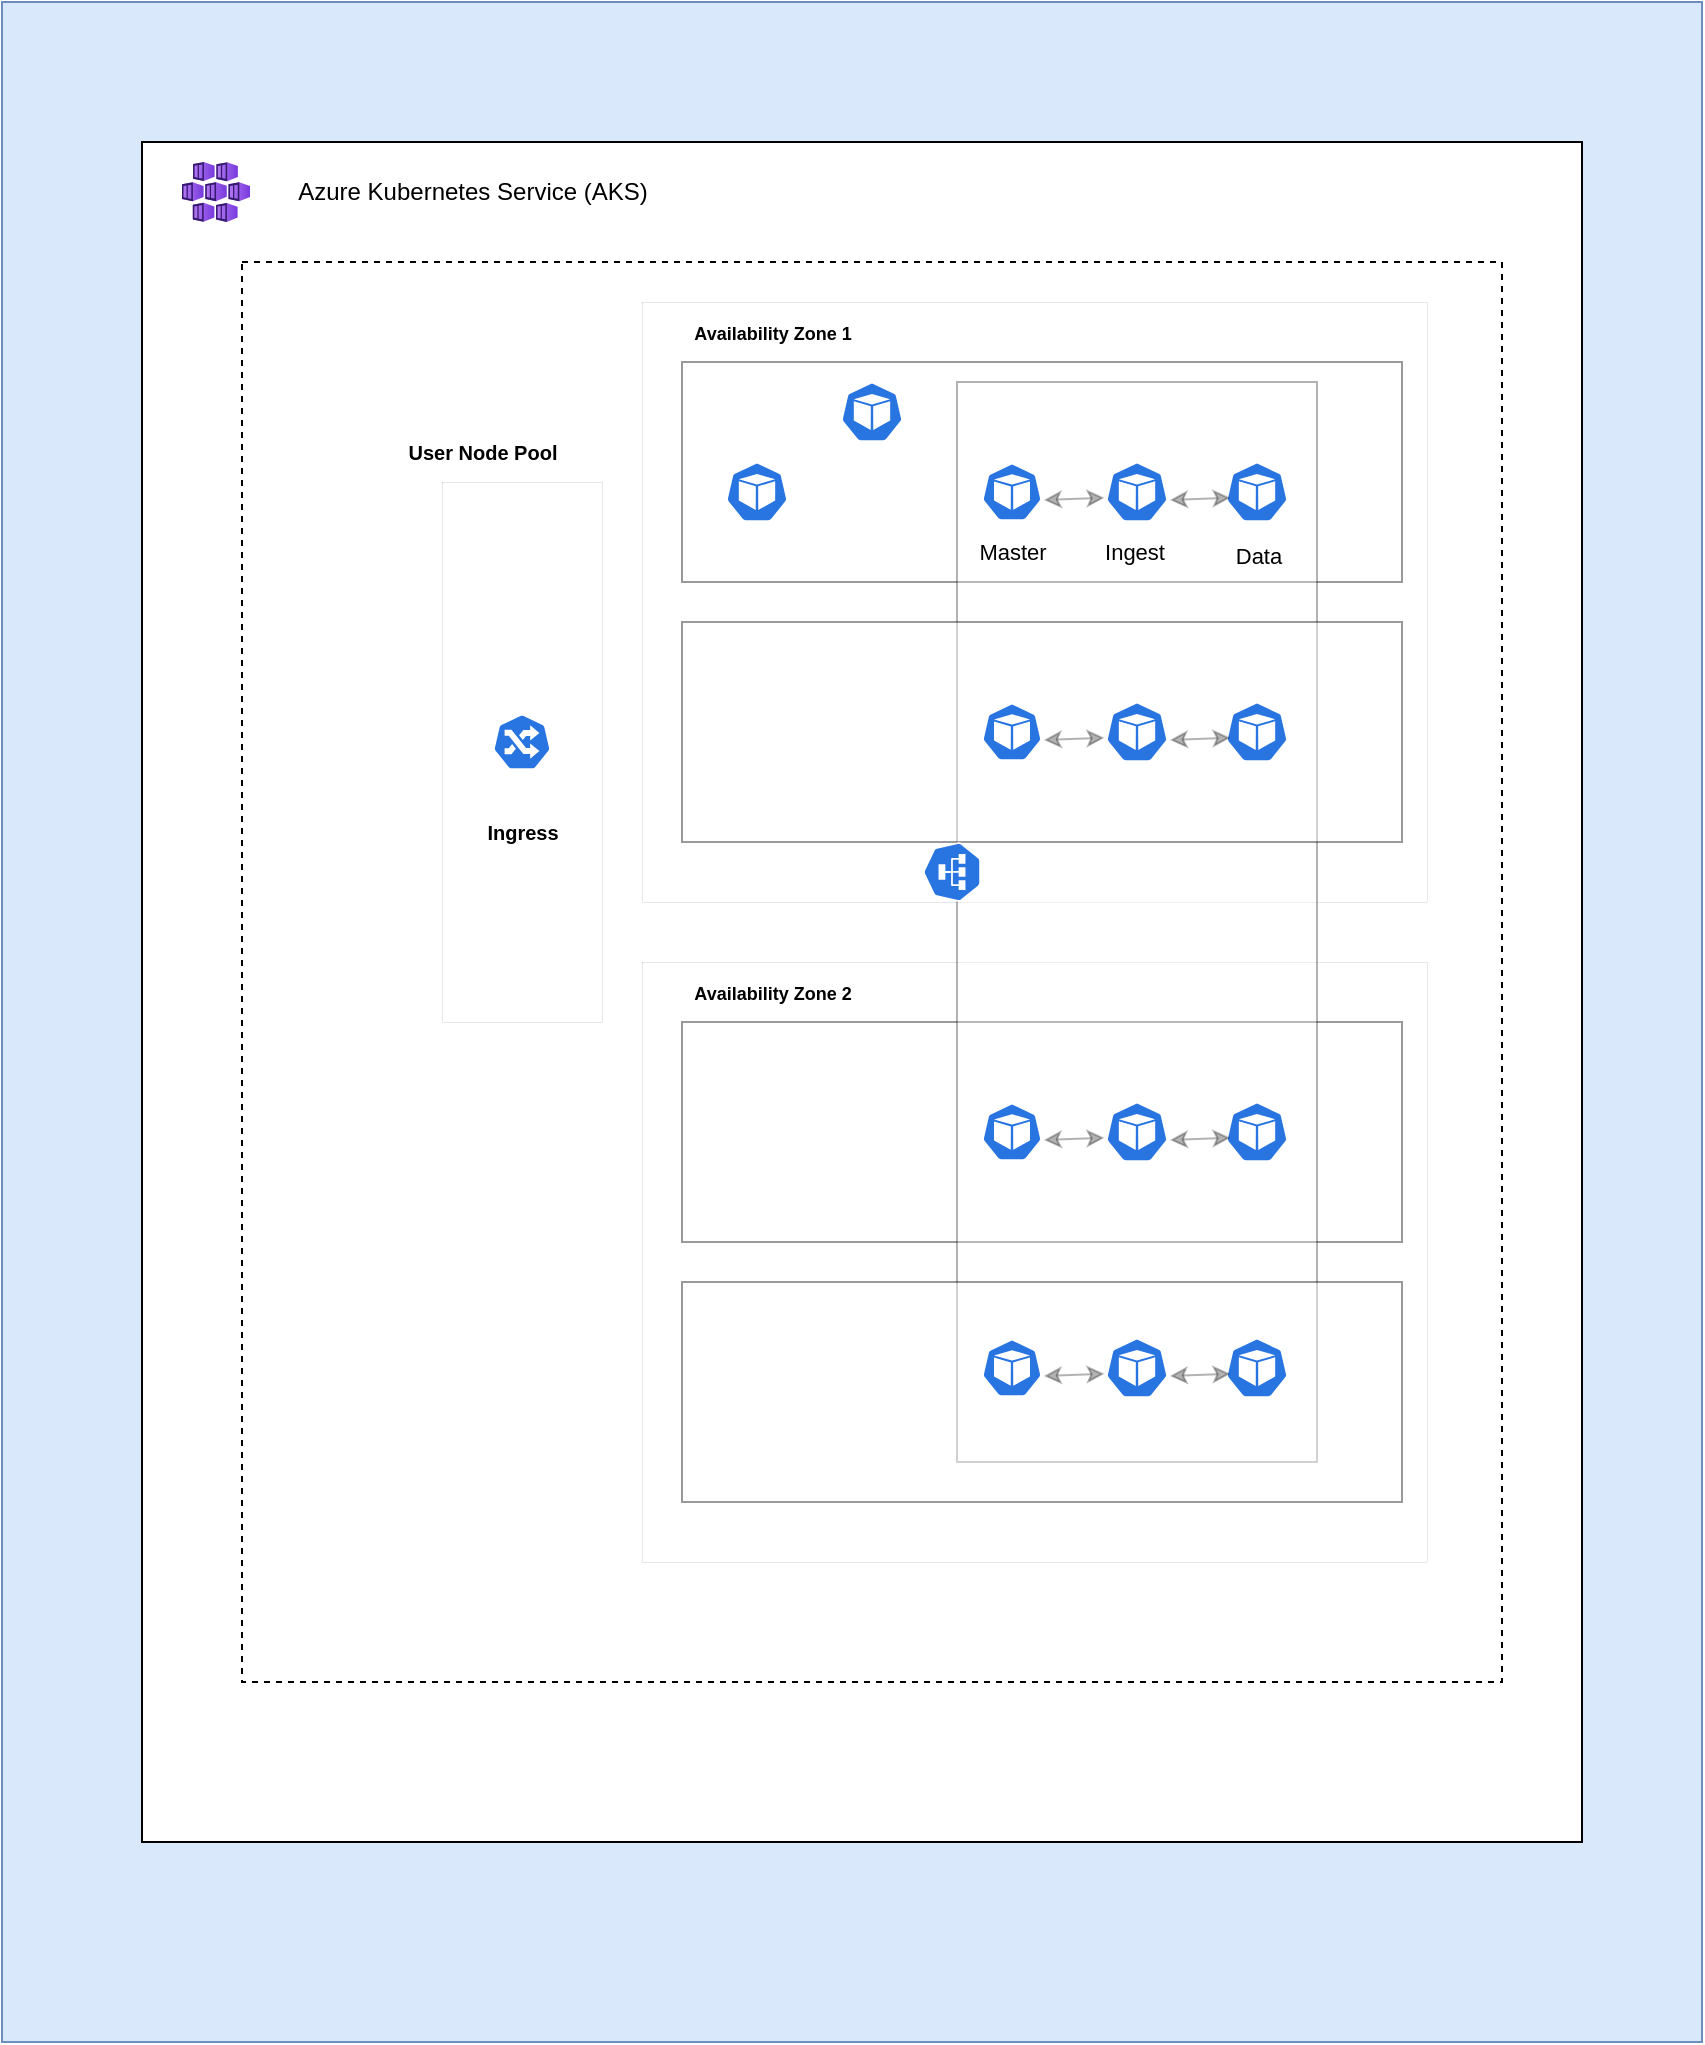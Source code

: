 <mxfile version="20.4.2" type="github">
  <diagram id="vE-s246k_aeRdo4_wEya" name="Page-1">
    <mxGraphModel dx="2003" dy="1708" grid="1" gridSize="10" guides="1" tooltips="1" connect="1" arrows="1" fold="1" page="1" pageScale="1" pageWidth="850" pageHeight="1100" math="0" shadow="0">
      <root>
        <mxCell id="0" />
        <mxCell id="1" parent="0" />
        <mxCell id="m1RIJeh8Od90vUy7fvxv-1" value="" style="rounded=0;whiteSpace=wrap;html=1;fillColor=#dae8fc;strokeColor=#6c8ebf;" parent="1" vertex="1">
          <mxGeometry x="-40" y="-70" width="850" height="1020" as="geometry" />
        </mxCell>
        <mxCell id="m1RIJeh8Od90vUy7fvxv-4" value="" style="rounded=0;whiteSpace=wrap;html=1;" parent="1" vertex="1">
          <mxGeometry x="30" width="720" height="850" as="geometry" />
        </mxCell>
        <mxCell id="m1RIJeh8Od90vUy7fvxv-7" value="" style="rounded=0;whiteSpace=wrap;html=1;dashed=1;" parent="1" vertex="1">
          <mxGeometry x="80" y="60" width="630" height="710" as="geometry" />
        </mxCell>
        <mxCell id="XqV5y8-OUDh3f7qE2_EZ-30" value="" style="rounded=0;whiteSpace=wrap;html=1;strokeWidth=0;" vertex="1" parent="1">
          <mxGeometry x="280" y="410" width="392.5" height="300" as="geometry" />
        </mxCell>
        <mxCell id="XqV5y8-OUDh3f7qE2_EZ-32" value="" style="rounded=0;whiteSpace=wrap;html=1;strokeWidth=1;opacity=40;" vertex="1" parent="1">
          <mxGeometry x="300" y="440" width="360" height="110" as="geometry" />
        </mxCell>
        <mxCell id="m1RIJeh8Od90vUy7fvxv-2" value="" style="rounded=0;whiteSpace=wrap;html=1;strokeWidth=0;" parent="1" vertex="1">
          <mxGeometry x="280" y="80" width="392.5" height="300" as="geometry" />
        </mxCell>
        <mxCell id="XqV5y8-OUDh3f7qE2_EZ-3" value="" style="rounded=0;whiteSpace=wrap;html=1;strokeWidth=1;opacity=40;" vertex="1" parent="1">
          <mxGeometry x="300" y="110" width="360" height="110" as="geometry" />
        </mxCell>
        <mxCell id="XqV5y8-OUDh3f7qE2_EZ-47" value="" style="rounded=0;whiteSpace=wrap;html=1;strokeWidth=1;fontSize=11;opacity=30;" vertex="1" parent="1">
          <mxGeometry x="437.5" y="120" width="180" height="540" as="geometry" />
        </mxCell>
        <mxCell id="m1RIJeh8Od90vUy7fvxv-5" value="" style="aspect=fixed;html=1;points=[];align=center;image;fontSize=12;image=img/lib/azure2/compute/Kubernetes_Services.svg;" parent="1" vertex="1">
          <mxGeometry x="50" y="10" width="34.01" height="30" as="geometry" />
        </mxCell>
        <mxCell id="m1RIJeh8Od90vUy7fvxv-8" value="User Node Pool" style="text;html=1;resizable=0;autosize=1;align=center;verticalAlign=middle;points=[];fillColor=none;strokeColor=none;rounded=0;fontSize=10;fontStyle=1" parent="1" vertex="1">
          <mxGeometry x="150" y="140" width="100" height="30" as="geometry" />
        </mxCell>
        <mxCell id="m1RIJeh8Od90vUy7fvxv-9" value="&lt;font style=&quot;font-size: 9px;&quot;&gt;&lt;b&gt;Availability Zone 1&lt;/b&gt;&lt;/font&gt;" style="text;html=1;resizable=0;autosize=1;align=center;verticalAlign=middle;points=[];fillColor=none;strokeColor=none;rounded=0;" parent="1" vertex="1">
          <mxGeometry x="295" y="80" width="100" height="30" as="geometry" />
        </mxCell>
        <mxCell id="m1RIJeh8Od90vUy7fvxv-14" value="" style="rounded=0;whiteSpace=wrap;html=1;fontSize=10;strokeWidth=0;" parent="1" vertex="1">
          <mxGeometry x="180" y="170" width="80" height="270" as="geometry" />
        </mxCell>
        <mxCell id="m1RIJeh8Od90vUy7fvxv-13" value="" style="sketch=0;html=1;dashed=0;whitespace=wrap;fillColor=#2875E2;strokeColor=#ffffff;points=[[0.005,0.63,0],[0.1,0.2,0],[0.9,0.2,0],[0.5,0,0],[0.995,0.63,0],[0.72,0.99,0],[0.5,1,0],[0.28,0.99,0]];shape=mxgraph.kubernetes.icon;prIcon=ing;fontSize=10;" parent="1" vertex="1">
          <mxGeometry x="205" y="286" width="30" height="28" as="geometry" />
        </mxCell>
        <mxCell id="m1RIJeh8Od90vUy7fvxv-15" value="Ingress" style="text;html=1;resizable=0;autosize=1;align=center;verticalAlign=middle;points=[];fillColor=none;strokeColor=none;rounded=0;fontSize=10;fontStyle=1" parent="1" vertex="1">
          <mxGeometry x="190" y="330" width="60" height="30" as="geometry" />
        </mxCell>
        <mxCell id="m1RIJeh8Od90vUy7fvxv-41" value="Azure Kubernetes Service (AKS)" style="text;html=1;resizable=0;autosize=1;align=center;verticalAlign=middle;points=[];fillColor=none;strokeColor=none;rounded=0;" parent="1" vertex="1">
          <mxGeometry x="95" y="10" width="200" height="30" as="geometry" />
        </mxCell>
        <mxCell id="XqV5y8-OUDh3f7qE2_EZ-7" value="" style="rounded=0;whiteSpace=wrap;html=1;strokeWidth=1;opacity=40;" vertex="1" parent="1">
          <mxGeometry x="300" y="240" width="360" height="110" as="geometry" />
        </mxCell>
        <mxCell id="XqV5y8-OUDh3f7qE2_EZ-13" value="" style="sketch=0;html=1;dashed=0;whitespace=wrap;fillColor=#2875E2;strokeColor=#ffffff;points=[[0.005,0.63,0],[0.1,0.2,0],[0.9,0.2,0],[0.5,0,0],[0.995,0.63,0],[0.72,0.99,0],[0.5,1,0],[0.28,0.99,0]];shape=mxgraph.kubernetes.icon;prIcon=pod;strokeWidth=1;fontSize=11;" vertex="1" parent="1">
          <mxGeometry x="377.5" y="120" width="35" height="30" as="geometry" />
        </mxCell>
        <mxCell id="XqV5y8-OUDh3f7qE2_EZ-19" value="" style="group" vertex="1" connectable="0" parent="1">
          <mxGeometry x="450" y="280" width="155" height="30" as="geometry" />
        </mxCell>
        <mxCell id="XqV5y8-OUDh3f7qE2_EZ-10" value="" style="sketch=0;html=1;dashed=0;whitespace=wrap;fillColor=#2875E2;strokeColor=#ffffff;points=[[0.005,0.63,0],[0.1,0.2,0],[0.9,0.2,0],[0.5,0,0],[0.995,0.63,0],[0.72,0.99,0],[0.5,1,0],[0.28,0.99,0]];shape=mxgraph.kubernetes.icon;prIcon=pod;strokeWidth=1;fontSize=11;" vertex="1" parent="XqV5y8-OUDh3f7qE2_EZ-19">
          <mxGeometry width="30" height="30" as="geometry" />
        </mxCell>
        <mxCell id="XqV5y8-OUDh3f7qE2_EZ-11" value="" style="sketch=0;html=1;dashed=0;whitespace=wrap;fillColor=#2875E2;strokeColor=#ffffff;points=[[0.005,0.63,0],[0.1,0.2,0],[0.9,0.2,0],[0.5,0,0],[0.995,0.63,0],[0.72,0.99,0],[0.5,1,0],[0.28,0.99,0]];shape=mxgraph.kubernetes.icon;prIcon=pod;strokeWidth=1;fontSize=11;" vertex="1" parent="XqV5y8-OUDh3f7qE2_EZ-19">
          <mxGeometry x="60" width="35" height="30" as="geometry" />
        </mxCell>
        <mxCell id="XqV5y8-OUDh3f7qE2_EZ-12" value="" style="sketch=0;html=1;dashed=0;whitespace=wrap;fillColor=#2875E2;strokeColor=#ffffff;points=[[0.005,0.63,0],[0.1,0.2,0],[0.9,0.2,0],[0.5,0,0],[0.995,0.63,0],[0.72,0.99,0],[0.5,1,0],[0.28,0.99,0]];shape=mxgraph.kubernetes.icon;prIcon=pod;strokeWidth=1;fontSize=11;" vertex="1" parent="XqV5y8-OUDh3f7qE2_EZ-19">
          <mxGeometry x="120" width="35" height="30" as="geometry" />
        </mxCell>
        <mxCell id="XqV5y8-OUDh3f7qE2_EZ-16" value="" style="endArrow=classic;startArrow=classic;html=1;rounded=0;fontSize=11;entryX=0.005;entryY=0.63;entryDx=0;entryDy=0;entryPerimeter=0;opacity=30;" edge="1" parent="XqV5y8-OUDh3f7qE2_EZ-19">
          <mxGeometry width="50" height="50" relative="1" as="geometry">
            <mxPoint x="31" y="19" as="sourcePoint" />
            <mxPoint x="61.175" y="17.9" as="targetPoint" />
          </mxGeometry>
        </mxCell>
        <mxCell id="XqV5y8-OUDh3f7qE2_EZ-17" value="" style="endArrow=classic;startArrow=classic;html=1;rounded=0;fontSize=11;entryX=0.005;entryY=0.63;entryDx=0;entryDy=0;entryPerimeter=0;opacity=30;" edge="1" parent="XqV5y8-OUDh3f7qE2_EZ-19">
          <mxGeometry width="50" height="50" relative="1" as="geometry">
            <mxPoint x="94" y="19" as="sourcePoint" />
            <mxPoint x="124.175" y="17.9" as="targetPoint" />
          </mxGeometry>
        </mxCell>
        <mxCell id="XqV5y8-OUDh3f7qE2_EZ-20" value="" style="group" vertex="1" connectable="0" parent="1">
          <mxGeometry x="450" y="160" width="155" height="60" as="geometry" />
        </mxCell>
        <mxCell id="XqV5y8-OUDh3f7qE2_EZ-21" value="" style="sketch=0;html=1;dashed=0;whitespace=wrap;fillColor=#2875E2;strokeColor=#ffffff;points=[[0.005,0.63,0],[0.1,0.2,0],[0.9,0.2,0],[0.5,0,0],[0.995,0.63,0],[0.72,0.99,0],[0.5,1,0],[0.28,0.99,0]];shape=mxgraph.kubernetes.icon;prIcon=pod;strokeWidth=1;fontSize=11;" vertex="1" parent="XqV5y8-OUDh3f7qE2_EZ-20">
          <mxGeometry width="30" height="30" as="geometry" />
        </mxCell>
        <mxCell id="XqV5y8-OUDh3f7qE2_EZ-22" value="" style="sketch=0;html=1;dashed=0;whitespace=wrap;fillColor=#2875E2;strokeColor=#ffffff;points=[[0.005,0.63,0],[0.1,0.2,0],[0.9,0.2,0],[0.5,0,0],[0.995,0.63,0],[0.72,0.99,0],[0.5,1,0],[0.28,0.99,0]];shape=mxgraph.kubernetes.icon;prIcon=pod;strokeWidth=1;fontSize=11;" vertex="1" parent="XqV5y8-OUDh3f7qE2_EZ-20">
          <mxGeometry x="60" width="35" height="30" as="geometry" />
        </mxCell>
        <mxCell id="XqV5y8-OUDh3f7qE2_EZ-23" value="" style="sketch=0;html=1;dashed=0;whitespace=wrap;fillColor=#2875E2;strokeColor=#ffffff;points=[[0.005,0.63,0],[0.1,0.2,0],[0.9,0.2,0],[0.5,0,0],[0.995,0.63,0],[0.72,0.99,0],[0.5,1,0],[0.28,0.99,0]];shape=mxgraph.kubernetes.icon;prIcon=pod;strokeWidth=1;fontSize=11;" vertex="1" parent="XqV5y8-OUDh3f7qE2_EZ-20">
          <mxGeometry x="120" width="35" height="30" as="geometry" />
        </mxCell>
        <mxCell id="XqV5y8-OUDh3f7qE2_EZ-24" value="" style="endArrow=classic;startArrow=classic;html=1;rounded=0;fontSize=11;entryX=0.005;entryY=0.63;entryDx=0;entryDy=0;entryPerimeter=0;opacity=30;" edge="1" parent="XqV5y8-OUDh3f7qE2_EZ-20">
          <mxGeometry width="50" height="50" relative="1" as="geometry">
            <mxPoint x="31" y="19" as="sourcePoint" />
            <mxPoint x="61.175" y="17.9" as="targetPoint" />
          </mxGeometry>
        </mxCell>
        <mxCell id="XqV5y8-OUDh3f7qE2_EZ-25" value="" style="endArrow=classic;startArrow=classic;html=1;rounded=0;fontSize=11;entryX=0.005;entryY=0.63;entryDx=0;entryDy=0;entryPerimeter=0;opacity=30;" edge="1" parent="XqV5y8-OUDh3f7qE2_EZ-20">
          <mxGeometry width="50" height="50" relative="1" as="geometry">
            <mxPoint x="94" y="19" as="sourcePoint" />
            <mxPoint x="124.175" y="17.9" as="targetPoint" />
          </mxGeometry>
        </mxCell>
        <mxCell id="XqV5y8-OUDh3f7qE2_EZ-53" value="Master" style="text;html=1;resizable=0;autosize=1;align=center;verticalAlign=middle;points=[];fillColor=none;strokeColor=none;rounded=0;strokeWidth=1;fontSize=11;" vertex="1" parent="XqV5y8-OUDh3f7qE2_EZ-20">
          <mxGeometry x="-15" y="30" width="60" height="30" as="geometry" />
        </mxCell>
        <mxCell id="XqV5y8-OUDh3f7qE2_EZ-31" value="&lt;font style=&quot;font-size: 9px;&quot;&gt;&lt;b&gt;Availability Zone 2&lt;/b&gt;&lt;/font&gt;" style="text;html=1;resizable=0;autosize=1;align=center;verticalAlign=middle;points=[];fillColor=none;strokeColor=none;rounded=0;" vertex="1" parent="1">
          <mxGeometry x="295" y="410" width="100" height="30" as="geometry" />
        </mxCell>
        <mxCell id="XqV5y8-OUDh3f7qE2_EZ-33" value="" style="rounded=0;whiteSpace=wrap;html=1;strokeWidth=1;opacity=40;" vertex="1" parent="1">
          <mxGeometry x="300" y="570" width="360" height="110" as="geometry" />
        </mxCell>
        <mxCell id="XqV5y8-OUDh3f7qE2_EZ-34" value="" style="group" vertex="1" connectable="0" parent="1">
          <mxGeometry x="450" y="598" width="155" height="30" as="geometry" />
        </mxCell>
        <mxCell id="XqV5y8-OUDh3f7qE2_EZ-35" value="" style="sketch=0;html=1;dashed=0;whitespace=wrap;fillColor=#2875E2;strokeColor=#ffffff;points=[[0.005,0.63,0],[0.1,0.2,0],[0.9,0.2,0],[0.5,0,0],[0.995,0.63,0],[0.72,0.99,0],[0.5,1,0],[0.28,0.99,0]];shape=mxgraph.kubernetes.icon;prIcon=pod;strokeWidth=1;fontSize=11;" vertex="1" parent="XqV5y8-OUDh3f7qE2_EZ-34">
          <mxGeometry width="30" height="30" as="geometry" />
        </mxCell>
        <mxCell id="XqV5y8-OUDh3f7qE2_EZ-36" value="" style="sketch=0;html=1;dashed=0;whitespace=wrap;fillColor=#2875E2;strokeColor=#ffffff;points=[[0.005,0.63,0],[0.1,0.2,0],[0.9,0.2,0],[0.5,0,0],[0.995,0.63,0],[0.72,0.99,0],[0.5,1,0],[0.28,0.99,0]];shape=mxgraph.kubernetes.icon;prIcon=pod;strokeWidth=1;fontSize=11;" vertex="1" parent="XqV5y8-OUDh3f7qE2_EZ-34">
          <mxGeometry x="60" width="35" height="30" as="geometry" />
        </mxCell>
        <mxCell id="XqV5y8-OUDh3f7qE2_EZ-37" value="" style="sketch=0;html=1;dashed=0;whitespace=wrap;fillColor=#2875E2;strokeColor=#ffffff;points=[[0.005,0.63,0],[0.1,0.2,0],[0.9,0.2,0],[0.5,0,0],[0.995,0.63,0],[0.72,0.99,0],[0.5,1,0],[0.28,0.99,0]];shape=mxgraph.kubernetes.icon;prIcon=pod;strokeWidth=1;fontSize=11;" vertex="1" parent="XqV5y8-OUDh3f7qE2_EZ-34">
          <mxGeometry x="120" width="35" height="30" as="geometry" />
        </mxCell>
        <mxCell id="XqV5y8-OUDh3f7qE2_EZ-38" value="" style="endArrow=classic;startArrow=classic;html=1;rounded=0;fontSize=11;entryX=0.005;entryY=0.63;entryDx=0;entryDy=0;entryPerimeter=0;opacity=30;" edge="1" parent="XqV5y8-OUDh3f7qE2_EZ-34">
          <mxGeometry width="50" height="50" relative="1" as="geometry">
            <mxPoint x="31" y="19" as="sourcePoint" />
            <mxPoint x="61.175" y="17.9" as="targetPoint" />
          </mxGeometry>
        </mxCell>
        <mxCell id="XqV5y8-OUDh3f7qE2_EZ-39" value="" style="endArrow=classic;startArrow=classic;html=1;rounded=0;fontSize=11;entryX=0.005;entryY=0.63;entryDx=0;entryDy=0;entryPerimeter=0;opacity=30;" edge="1" parent="XqV5y8-OUDh3f7qE2_EZ-34">
          <mxGeometry width="50" height="50" relative="1" as="geometry">
            <mxPoint x="94" y="19" as="sourcePoint" />
            <mxPoint x="124.175" y="17.9" as="targetPoint" />
          </mxGeometry>
        </mxCell>
        <mxCell id="XqV5y8-OUDh3f7qE2_EZ-40" value="" style="group" vertex="1" connectable="0" parent="1">
          <mxGeometry x="450" y="480" width="155" height="30" as="geometry" />
        </mxCell>
        <mxCell id="XqV5y8-OUDh3f7qE2_EZ-41" value="" style="sketch=0;html=1;dashed=0;whitespace=wrap;fillColor=#2875E2;strokeColor=#ffffff;points=[[0.005,0.63,0],[0.1,0.2,0],[0.9,0.2,0],[0.5,0,0],[0.995,0.63,0],[0.72,0.99,0],[0.5,1,0],[0.28,0.99,0]];shape=mxgraph.kubernetes.icon;prIcon=pod;strokeWidth=1;fontSize=11;" vertex="1" parent="XqV5y8-OUDh3f7qE2_EZ-40">
          <mxGeometry width="30" height="30" as="geometry" />
        </mxCell>
        <mxCell id="XqV5y8-OUDh3f7qE2_EZ-42" value="" style="sketch=0;html=1;dashed=0;whitespace=wrap;fillColor=#2875E2;strokeColor=#ffffff;points=[[0.005,0.63,0],[0.1,0.2,0],[0.9,0.2,0],[0.5,0,0],[0.995,0.63,0],[0.72,0.99,0],[0.5,1,0],[0.28,0.99,0]];shape=mxgraph.kubernetes.icon;prIcon=pod;strokeWidth=1;fontSize=11;" vertex="1" parent="XqV5y8-OUDh3f7qE2_EZ-40">
          <mxGeometry x="60" width="35" height="30" as="geometry" />
        </mxCell>
        <mxCell id="XqV5y8-OUDh3f7qE2_EZ-43" value="" style="sketch=0;html=1;dashed=0;whitespace=wrap;fillColor=#2875E2;strokeColor=#ffffff;points=[[0.005,0.63,0],[0.1,0.2,0],[0.9,0.2,0],[0.5,0,0],[0.995,0.63,0],[0.72,0.99,0],[0.5,1,0],[0.28,0.99,0]];shape=mxgraph.kubernetes.icon;prIcon=pod;strokeWidth=1;fontSize=11;" vertex="1" parent="XqV5y8-OUDh3f7qE2_EZ-40">
          <mxGeometry x="120" width="35" height="30" as="geometry" />
        </mxCell>
        <mxCell id="XqV5y8-OUDh3f7qE2_EZ-44" value="" style="endArrow=classic;startArrow=classic;html=1;rounded=0;fontSize=11;entryX=0.005;entryY=0.63;entryDx=0;entryDy=0;entryPerimeter=0;opacity=30;" edge="1" parent="XqV5y8-OUDh3f7qE2_EZ-40">
          <mxGeometry width="50" height="50" relative="1" as="geometry">
            <mxPoint x="31" y="19" as="sourcePoint" />
            <mxPoint x="61.175" y="17.9" as="targetPoint" />
          </mxGeometry>
        </mxCell>
        <mxCell id="XqV5y8-OUDh3f7qE2_EZ-45" value="" style="endArrow=classic;startArrow=classic;html=1;rounded=0;fontSize=11;entryX=0.005;entryY=0.63;entryDx=0;entryDy=0;entryPerimeter=0;opacity=30;" edge="1" parent="XqV5y8-OUDh3f7qE2_EZ-40">
          <mxGeometry width="50" height="50" relative="1" as="geometry">
            <mxPoint x="94" y="19" as="sourcePoint" />
            <mxPoint x="124.175" y="17.9" as="targetPoint" />
          </mxGeometry>
        </mxCell>
        <mxCell id="XqV5y8-OUDh3f7qE2_EZ-50" value="" style="sketch=0;html=1;dashed=0;whitespace=wrap;fillColor=#2875E2;strokeColor=#ffffff;points=[[0.005,0.63,0],[0.1,0.2,0],[0.9,0.2,0],[0.5,0,0],[0.995,0.63,0],[0.72,0.99,0],[0.5,1,0],[0.28,0.99,0]];shape=mxgraph.kubernetes.icon;prIcon=svc;strokeWidth=1;fontSize=11;direction=south;rotation=-180;" vertex="1" parent="1">
          <mxGeometry x="420" y="350" width="30" height="30" as="geometry" />
        </mxCell>
        <mxCell id="XqV5y8-OUDh3f7qE2_EZ-52" value="" style="sketch=0;html=1;dashed=0;whitespace=wrap;fillColor=#2875E2;strokeColor=#ffffff;points=[[0.005,0.63,0],[0.1,0.2,0],[0.9,0.2,0],[0.5,0,0],[0.995,0.63,0],[0.72,0.99,0],[0.5,1,0],[0.28,0.99,0]];shape=mxgraph.kubernetes.icon;prIcon=pod;strokeWidth=1;fontSize=11;" vertex="1" parent="1">
          <mxGeometry x="320" y="160" width="35" height="30" as="geometry" />
        </mxCell>
        <mxCell id="XqV5y8-OUDh3f7qE2_EZ-54" value="Ingest" style="text;html=1;resizable=0;autosize=1;align=center;verticalAlign=middle;points=[];fillColor=none;strokeColor=none;rounded=0;strokeWidth=1;fontSize=11;" vertex="1" parent="1">
          <mxGeometry x="501" y="190" width="50" height="30" as="geometry" />
        </mxCell>
        <mxCell id="XqV5y8-OUDh3f7qE2_EZ-55" value="Data" style="text;html=1;resizable=0;autosize=1;align=center;verticalAlign=middle;points=[];fillColor=none;strokeColor=none;rounded=0;strokeWidth=1;fontSize=11;" vertex="1" parent="1">
          <mxGeometry x="563" y="192" width="50" height="30" as="geometry" />
        </mxCell>
      </root>
    </mxGraphModel>
  </diagram>
</mxfile>
